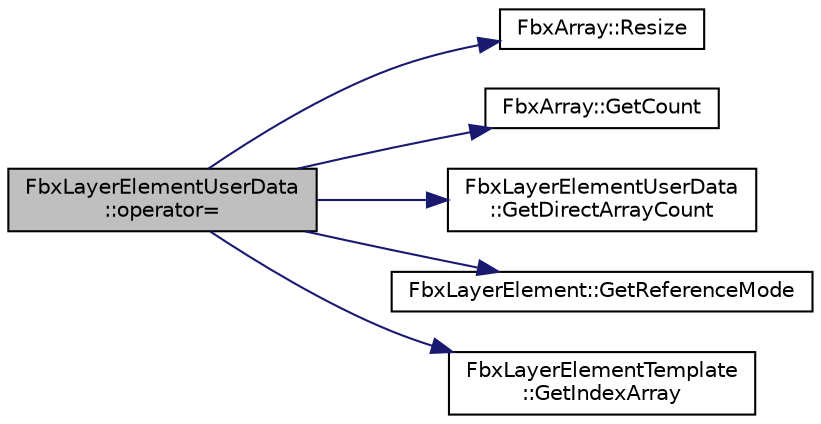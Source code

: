 digraph "FbxLayerElementUserData::operator="
{
  edge [fontname="Helvetica",fontsize="10",labelfontname="Helvetica",labelfontsize="10"];
  node [fontname="Helvetica",fontsize="10",shape=record];
  rankdir="LR";
  Node55 [label="FbxLayerElementUserData\l::operator=",height=0.2,width=0.4,color="black", fillcolor="grey75", style="filled", fontcolor="black"];
  Node55 -> Node56 [color="midnightblue",fontsize="10",style="solid",fontname="Helvetica"];
  Node56 [label="FbxArray::Resize",height=0.2,width=0.4,color="black", fillcolor="white", style="filled",URL="$class_fbx_array.html#adc40ba9746e3d8586a525a3347c7cc4d"];
  Node55 -> Node57 [color="midnightblue",fontsize="10",style="solid",fontname="Helvetica"];
  Node57 [label="FbxArray::GetCount",height=0.2,width=0.4,color="black", fillcolor="white", style="filled",URL="$class_fbx_array.html#a7a47b85464e00634fb9fce26409c7d2a"];
  Node55 -> Node58 [color="midnightblue",fontsize="10",style="solid",fontname="Helvetica"];
  Node58 [label="FbxLayerElementUserData\l::GetDirectArrayCount",height=0.2,width=0.4,color="black", fillcolor="white", style="filled",URL="$class_fbx_layer_element_user_data.html#a5f7f18cd0b66e1868f9307129f45f51d"];
  Node55 -> Node59 [color="midnightblue",fontsize="10",style="solid",fontname="Helvetica"];
  Node59 [label="FbxLayerElement::GetReferenceMode",height=0.2,width=0.4,color="black", fillcolor="white", style="filled",URL="$class_fbx_layer_element.html#ae135c9331612660680a0acc97de02d60"];
  Node55 -> Node60 [color="midnightblue",fontsize="10",style="solid",fontname="Helvetica"];
  Node60 [label="FbxLayerElementTemplate\l::GetIndexArray",height=0.2,width=0.4,color="black", fillcolor="white", style="filled",URL="$class_fbx_layer_element_template.html#ab1494495d1944eb4b20c4c97abd6358c"];
}
